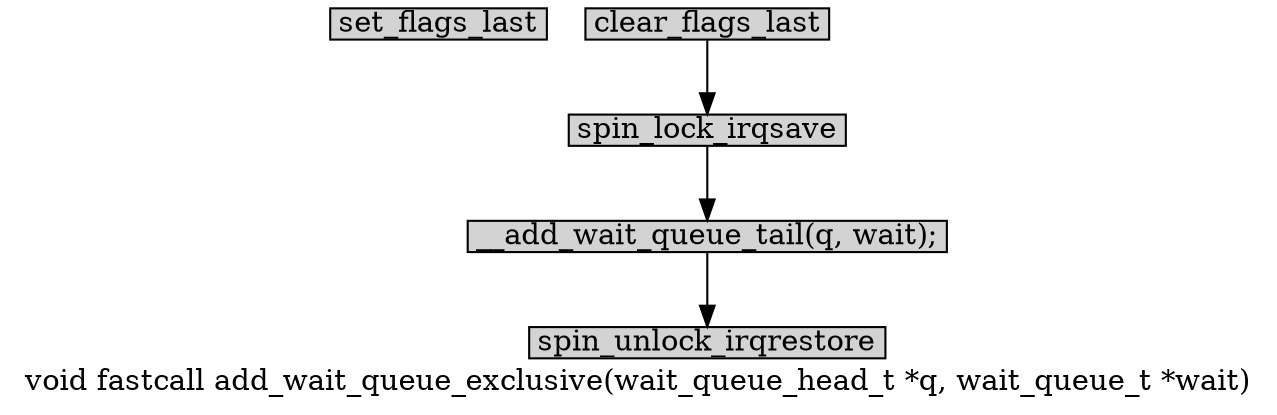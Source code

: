 digraph add_wait_queue_exclusive{
        label="void fastcall add_wait_queue_exclusive(wait_queue_head_t *q, wait_queue_t *wait)";
        size="10,18";
        ratio=filled;
        
		node[style=filled, shape = box, margin="0.05,0.005",height="0.1",width="0.1"];
		
		set_flags_last;
		spin_lock_irqsave[label="spin_lock_irqsave"];
		__add_wait_queue_tail[label="__add_wait_queue_tail(q, wait);"];
		spin_unlock_irqrestore[label="spin_unlock_irqrestore"];

		clear_flags_last -> spin_lock_irqsave;
		spin_lock_irqsave -> __add_wait_queue_tail;
		__add_wait_queue_tail -> spin_unlock_irqrestore;
}
